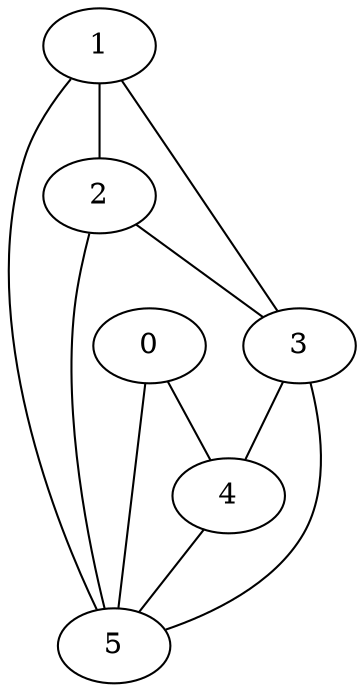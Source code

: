 graph Graphette
{
	0 -- 4;
	0 -- 5;
	1 -- 2;
	1 -- 3;
	1 -- 5;
	2 -- 3;
	2 -- 5;
	3 -- 4;
	3 -- 5;
	4 -- 5;
}